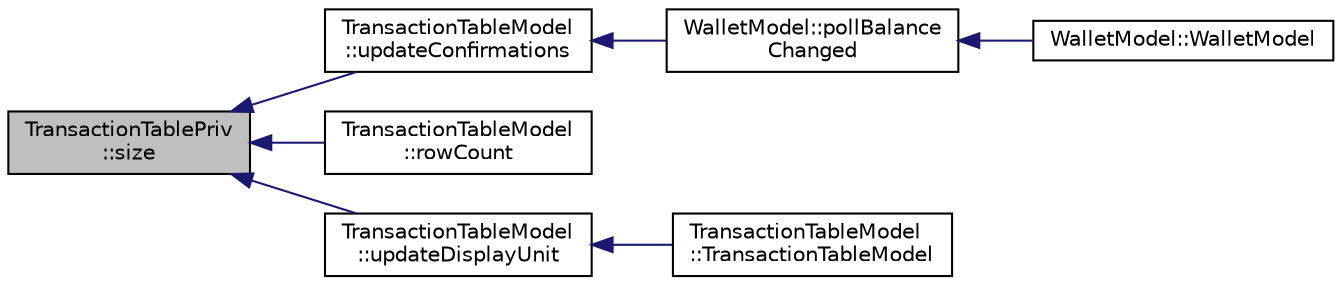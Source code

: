digraph "TransactionTablePriv::size"
{
  edge [fontname="Helvetica",fontsize="10",labelfontname="Helvetica",labelfontsize="10"];
  node [fontname="Helvetica",fontsize="10",shape=record];
  rankdir="LR";
  Node134 [label="TransactionTablePriv\l::size",height=0.2,width=0.4,color="black", fillcolor="grey75", style="filled", fontcolor="black"];
  Node134 -> Node135 [dir="back",color="midnightblue",fontsize="10",style="solid",fontname="Helvetica"];
  Node135 [label="TransactionTableModel\l::updateConfirmations",height=0.2,width=0.4,color="black", fillcolor="white", style="filled",URL="$d7/dfe/class_transaction_table_model.html#a5899d9eda6465bfb16d2846b6459567e"];
  Node135 -> Node136 [dir="back",color="midnightblue",fontsize="10",style="solid",fontname="Helvetica"];
  Node136 [label="WalletModel::pollBalance\lChanged",height=0.2,width=0.4,color="black", fillcolor="white", style="filled",URL="$d4/d27/class_wallet_model.html#a51469b2d95cfd4bc0a14ee456fca7b95"];
  Node136 -> Node137 [dir="back",color="midnightblue",fontsize="10",style="solid",fontname="Helvetica"];
  Node137 [label="WalletModel::WalletModel",height=0.2,width=0.4,color="black", fillcolor="white", style="filled",URL="$d4/d27/class_wallet_model.html#af50d9654d2f20e4e4f0789dcb64ad6b1"];
  Node134 -> Node138 [dir="back",color="midnightblue",fontsize="10",style="solid",fontname="Helvetica"];
  Node138 [label="TransactionTableModel\l::rowCount",height=0.2,width=0.4,color="black", fillcolor="white", style="filled",URL="$d7/dfe/class_transaction_table_model.html#a133baec4cadf0b6b9f7a355d1fa14ee6"];
  Node134 -> Node139 [dir="back",color="midnightblue",fontsize="10",style="solid",fontname="Helvetica"];
  Node139 [label="TransactionTableModel\l::updateDisplayUnit",height=0.2,width=0.4,color="black", fillcolor="white", style="filled",URL="$d7/dfe/class_transaction_table_model.html#a8b73ff7d72ec2dd69790bc61bbe8575e"];
  Node139 -> Node140 [dir="back",color="midnightblue",fontsize="10",style="solid",fontname="Helvetica"];
  Node140 [label="TransactionTableModel\l::TransactionTableModel",height=0.2,width=0.4,color="black", fillcolor="white", style="filled",URL="$d7/dfe/class_transaction_table_model.html#a6c10b7cab9804eee6df9e049a978dc62"];
}
